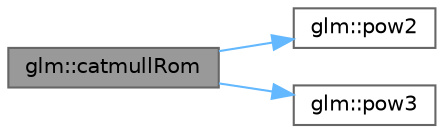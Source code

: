 digraph "glm::catmullRom"
{
 // LATEX_PDF_SIZE
  bgcolor="transparent";
  edge [fontname=Helvetica,fontsize=10,labelfontname=Helvetica,labelfontsize=10];
  node [fontname=Helvetica,fontsize=10,shape=box,height=0.2,width=0.4];
  rankdir="LR";
  Node1 [id="Node000001",label="glm::catmullRom",height=0.2,width=0.4,color="gray40", fillcolor="grey60", style="filled", fontcolor="black",tooltip=" "];
  Node1 -> Node2 [id="edge3_Node000001_Node000002",color="steelblue1",style="solid",tooltip=" "];
  Node2 [id="Node000002",label="glm::pow2",height=0.2,width=0.4,color="grey40", fillcolor="white", style="filled",URL="$namespaceglm.html#a21d473793b5c7308fa14176d24f6061f",tooltip=" "];
  Node1 -> Node3 [id="edge4_Node000001_Node000003",color="steelblue1",style="solid",tooltip=" "];
  Node3 [id="Node000003",label="glm::pow3",height=0.2,width=0.4,color="grey40", fillcolor="white", style="filled",URL="$namespaceglm.html#ade5a4393fe0ddfa2194642f7c9932b2d",tooltip=" "];
}
